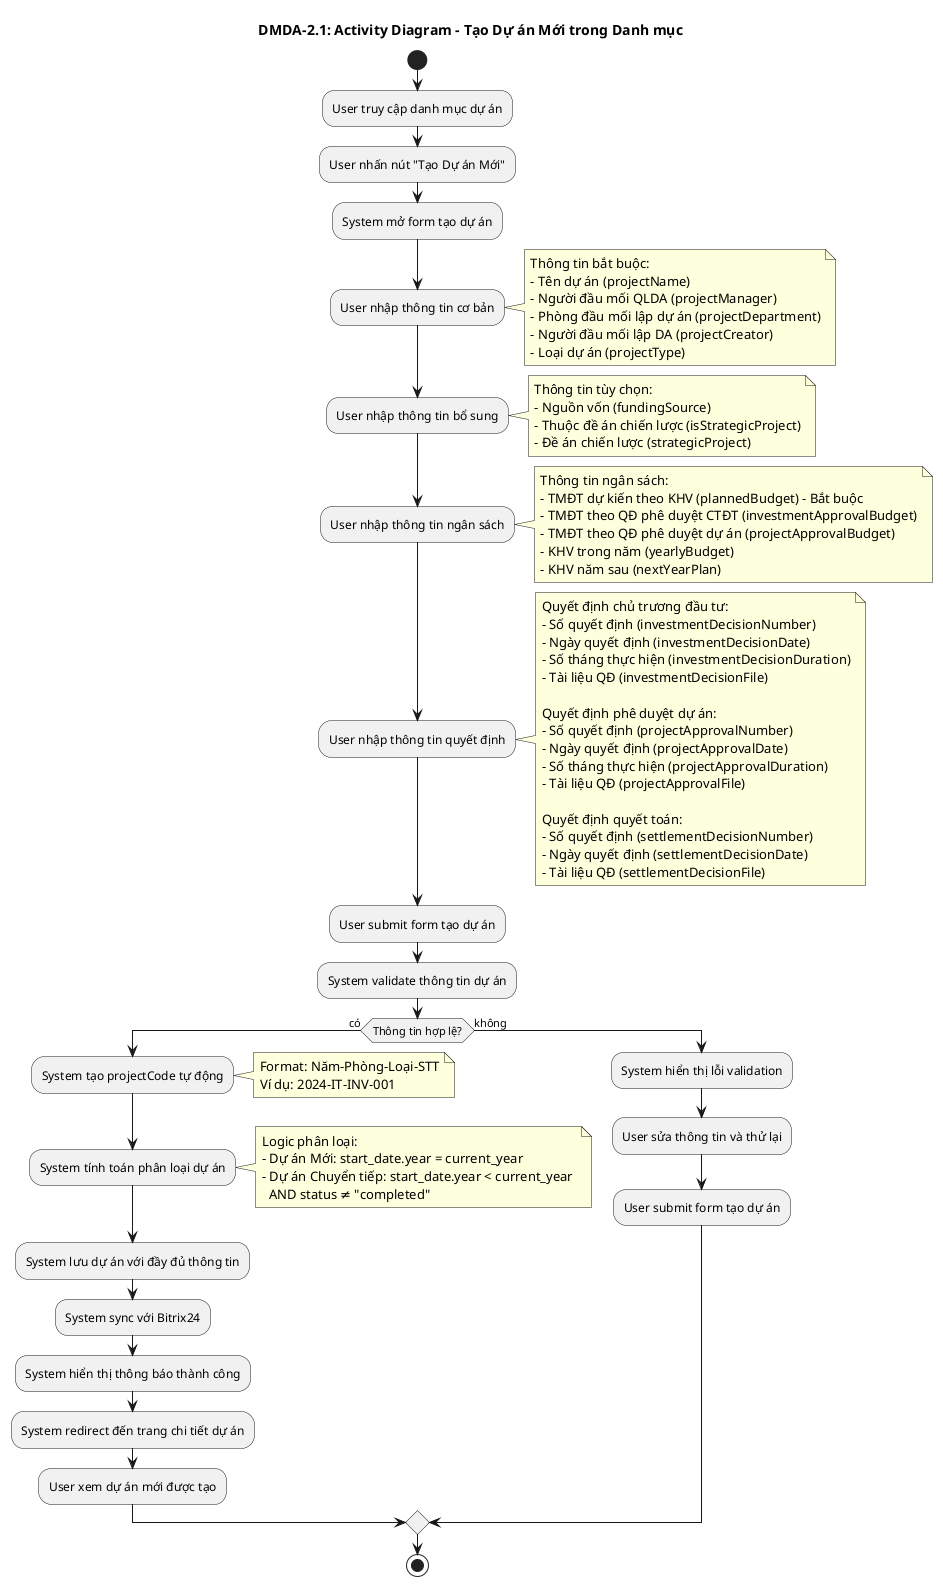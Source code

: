 @startuml DMDA-2.1 Activity Diagram

title DMDA-2.1: Activity Diagram - Tạo Dự án Mới trong Danh mục

start

:User truy cập danh mục dự án;

:User nhấn nút "Tạo Dự án Mới";

:System mở form tạo dự án;

:User nhập thông tin cơ bản;
note right
  Thông tin bắt buộc:
  - Tên dự án (projectName)
  - Người đầu mối QLDA (projectManager)
  - Phòng đầu mối lập dự án (projectDepartment)
  - Người đầu mối lập DA (projectCreator)
  - Loại dự án (projectType)
end note

:User nhập thông tin bổ sung;
note right
  Thông tin tùy chọn:
  - Nguồn vốn (fundingSource)
  - Thuộc đề án chiến lược (isStrategicProject)
  - Đề án chiến lược (strategicProject)
end note

:User nhập thông tin ngân sách;
note right
  Thông tin ngân sách:
  - TMĐT dự kiến theo KHV (plannedBudget) - Bắt buộc
  - TMĐT theo QĐ phê duyệt CTĐT (investmentApprovalBudget)
  - TMĐT theo QĐ phê duyệt dự án (projectApprovalBudget)
  - KHV trong năm (yearlyBudget)
  - KHV năm sau (nextYearPlan)
end note

:User nhập thông tin quyết định;
note right
  Quyết định chủ trương đầu tư:
  - Số quyết định (investmentDecisionNumber)
  - Ngày quyết định (investmentDecisionDate)
  - Số tháng thực hiện (investmentDecisionDuration)
  - Tài liệu QĐ (investmentDecisionFile)
  
  Quyết định phê duyệt dự án:
  - Số quyết định (projectApprovalNumber)
  - Ngày quyết định (projectApprovalDate)
  - Số tháng thực hiện (projectApprovalDuration)
  - Tài liệu QĐ (projectApprovalFile)
  
  Quyết định quyết toán:
  - Số quyết định (settlementDecisionNumber)
  - Ngày quyết định (settlementDecisionDate)
  - Tài liệu QĐ (settlementDecisionFile)
end note

:User submit form tạo dự án;

:System validate thông tin dự án;

if (Thông tin hợp lệ?) then (có)
  :System tạo projectCode tự động;
  note right
    Format: Năm-Phòng-Loại-STT
    Ví dụ: 2024-IT-INV-001
  end note
  
  :System tính toán phân loại dự án;
  note right
    Logic phân loại:
    - Dự án Mới: start_date.year = current_year
    - Dự án Chuyển tiếp: start_date.year < current_year 
      AND status ≠ "completed"
  end note
  
  :System lưu dự án với đầy đủ thông tin;
  
  :System sync với Bitrix24;
  
  :System hiển thị thông báo thành công;
  
  :System redirect đến trang chi tiết dự án;
  
  :User xem dự án mới được tạo;
  
else (không)
  :System hiển thị lỗi validation;
  
  :User sửa thông tin và thử lại;
  :User submit form tạo dự án;
endif

stop

@enduml

